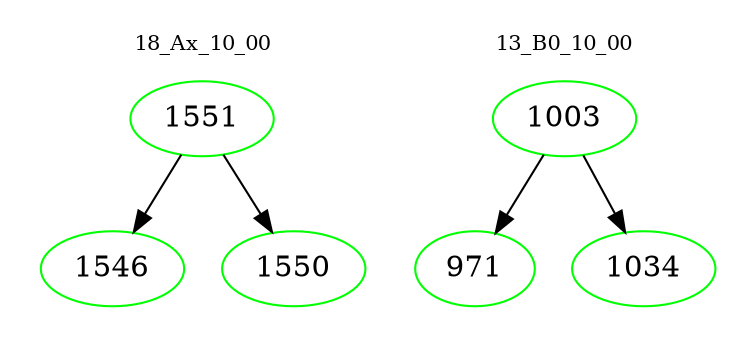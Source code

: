 digraph{
subgraph cluster_0 {
color = white
label = "18_Ax_10_00";
fontsize=10;
T0_1551 [label="1551", color="green"]
T0_1551 -> T0_1546 [color="black"]
T0_1546 [label="1546", color="green"]
T0_1551 -> T0_1550 [color="black"]
T0_1550 [label="1550", color="green"]
}
subgraph cluster_1 {
color = white
label = "13_B0_10_00";
fontsize=10;
T1_1003 [label="1003", color="green"]
T1_1003 -> T1_971 [color="black"]
T1_971 [label="971", color="green"]
T1_1003 -> T1_1034 [color="black"]
T1_1034 [label="1034", color="green"]
}
}

